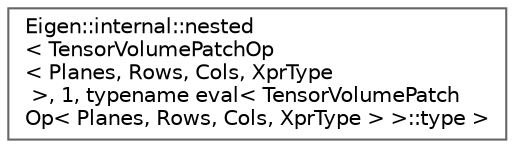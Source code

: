 digraph "类继承关系图"
{
 // LATEX_PDF_SIZE
  bgcolor="transparent";
  edge [fontname=Helvetica,fontsize=10,labelfontname=Helvetica,labelfontsize=10];
  node [fontname=Helvetica,fontsize=10,shape=box,height=0.2,width=0.4];
  rankdir="LR";
  Node0 [id="Node000000",label="Eigen::internal::nested\l\< TensorVolumePatchOp\l\< Planes, Rows, Cols, XprType\l \>, 1, typename eval\< TensorVolumePatch\lOp\< Planes, Rows, Cols, XprType \> \>::type \>",height=0.2,width=0.4,color="grey40", fillcolor="white", style="filled",URL="$struct_eigen_1_1internal_1_1nested_3_01_tensor_volume_patch_op_3_01_planes_00_01_rows_00_01_cols82921df878abaf81e0e304ae8f39bd52.html",tooltip=" "];
}
